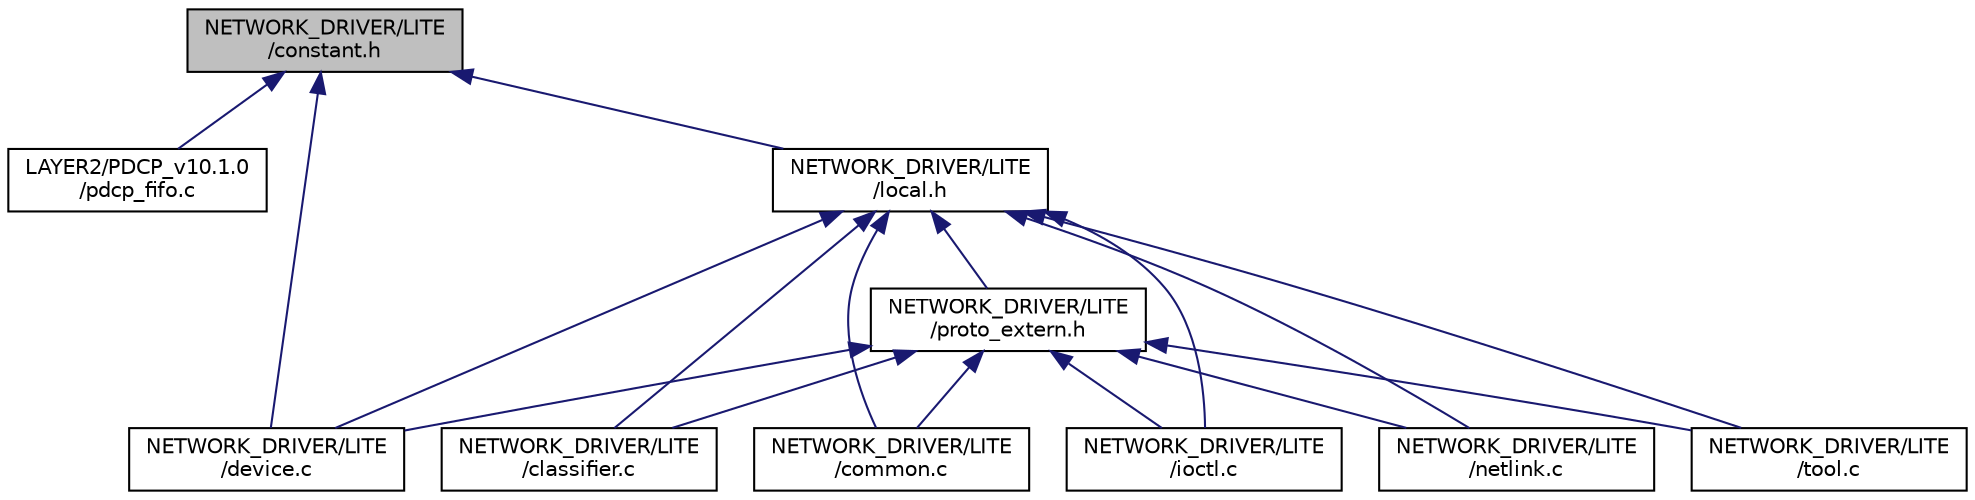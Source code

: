 digraph "NETWORK_DRIVER/LITE/constant.h"
{
 // LATEX_PDF_SIZE
  edge [fontname="Helvetica",fontsize="10",labelfontname="Helvetica",labelfontsize="10"];
  node [fontname="Helvetica",fontsize="10",shape=record];
  Node1 [label="NETWORK_DRIVER/LITE\l/constant.h",height=0.2,width=0.4,color="black", fillcolor="grey75", style="filled", fontcolor="black",tooltip=" "];
  Node1 -> Node2 [dir="back",color="midnightblue",fontsize="10",style="solid",fontname="Helvetica"];
  Node2 [label="LAYER2/PDCP_v10.1.0\l/pdcp_fifo.c",height=0.2,width=0.4,color="black", fillcolor="white", style="filled",URL="$pdcp__fifo_8c.html",tooltip="pdcp interface with linux IP interface, have a look at http://man7.org/linux/man-pages/man7/netlink...."];
  Node1 -> Node3 [dir="back",color="midnightblue",fontsize="10",style="solid",fontname="Helvetica"];
  Node3 [label="NETWORK_DRIVER/LITE\l/device.c",height=0.2,width=0.4,color="black", fillcolor="white", style="filled",URL="$LITE_2device_8c.html",tooltip="Networking Device Driver for OpenAirInterface Ethernet."];
  Node1 -> Node4 [dir="back",color="midnightblue",fontsize="10",style="solid",fontname="Helvetica"];
  Node4 [label="NETWORK_DRIVER/LITE\l/local.h",height=0.2,width=0.4,color="black", fillcolor="white", style="filled",URL="$LITE_2local_8h.html",tooltip=" "];
  Node4 -> Node5 [dir="back",color="midnightblue",fontsize="10",style="solid",fontname="Helvetica"];
  Node5 [label="NETWORK_DRIVER/LITE\l/classifier.c",height=0.2,width=0.4,color="black", fillcolor="white", style="filled",URL="$LITE_2classifier_8c.html",tooltip="Classify IP packets."];
  Node4 -> Node6 [dir="back",color="midnightblue",fontsize="10",style="solid",fontname="Helvetica"];
  Node6 [label="NETWORK_DRIVER/LITE\l/common.c",height=0.2,width=0.4,color="black", fillcolor="white", style="filled",URL="$NETWORK__DRIVER_2LITE_2common_8c.html",tooltip="implementation of emultor tx and rx"];
  Node4 -> Node3 [dir="back",color="midnightblue",fontsize="10",style="solid",fontname="Helvetica"];
  Node4 -> Node7 [dir="back",color="midnightblue",fontsize="10",style="solid",fontname="Helvetica"];
  Node7 [label="NETWORK_DRIVER/LITE\l/ioctl.c",height=0.2,width=0.4,color="black", fillcolor="white", style="filled",URL="$LITE_2ioctl_8c.html",tooltip=" "];
  Node4 -> Node8 [dir="back",color="midnightblue",fontsize="10",style="solid",fontname="Helvetica"];
  Node8 [label="NETWORK_DRIVER/LITE\l/netlink.c",height=0.2,width=0.4,color="black", fillcolor="white", style="filled",URL="$LITE_2netlink_8c.html",tooltip="establish a netlink"];
  Node4 -> Node9 [dir="back",color="midnightblue",fontsize="10",style="solid",fontname="Helvetica"];
  Node9 [label="NETWORK_DRIVER/LITE\l/proto_extern.h",height=0.2,width=0.4,color="black", fillcolor="white", style="filled",URL="$LITE_2proto__extern_8h.html",tooltip=" "];
  Node9 -> Node5 [dir="back",color="midnightblue",fontsize="10",style="solid",fontname="Helvetica"];
  Node9 -> Node6 [dir="back",color="midnightblue",fontsize="10",style="solid",fontname="Helvetica"];
  Node9 -> Node3 [dir="back",color="midnightblue",fontsize="10",style="solid",fontname="Helvetica"];
  Node9 -> Node7 [dir="back",color="midnightblue",fontsize="10",style="solid",fontname="Helvetica"];
  Node9 -> Node8 [dir="back",color="midnightblue",fontsize="10",style="solid",fontname="Helvetica"];
  Node9 -> Node10 [dir="back",color="midnightblue",fontsize="10",style="solid",fontname="Helvetica"];
  Node10 [label="NETWORK_DRIVER/LITE\l/tool.c",height=0.2,width=0.4,color="black", fillcolor="white", style="filled",URL="$LITE_2tool_8c.html",tooltip=" "];
  Node4 -> Node10 [dir="back",color="midnightblue",fontsize="10",style="solid",fontname="Helvetica"];
}
